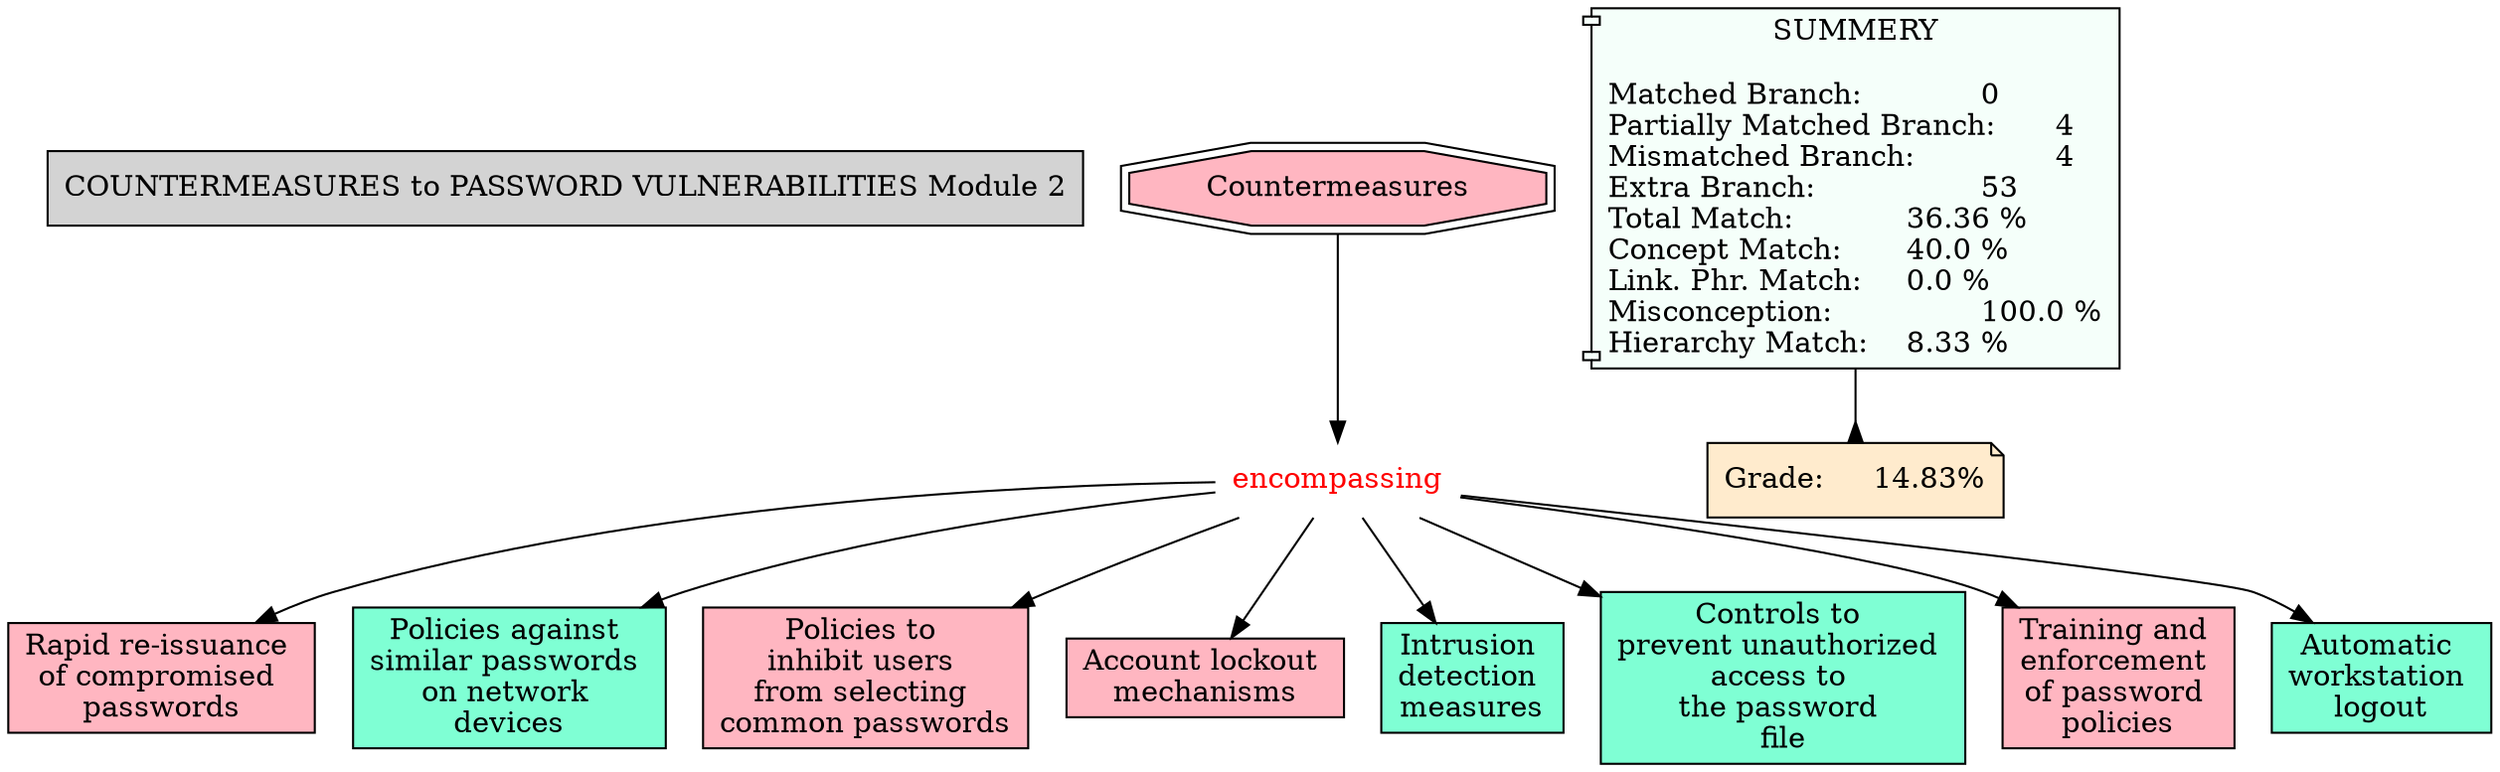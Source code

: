 // The Round Table
digraph {
	"1S3Z90K5X-26G8BZY-J5L" [label="COUNTERMEASURES to PASSWORD VULNERABILITIES Module 2" Gsplines=true shape=rect style=filled]
	"1S40DQ8QP-1T4LYZ2-1JGY" [label=encompassing Gsplines=true fontcolor=red shape=none]
	"1S40DQ4VP-1269WLY-1JGM" [label="Rapid re-issuance 
of compromised 
passwords" Gsplines=true fillcolor="#FFB6C1" shape=rect style=filled]
	"1S40DQ8QP-1T4LYZ2-1JGY" -> "1S40DQ4VP-1269WLY-1JGM" [constraint=true]
	"1S40DQ8QP-1T4LYZ2-1JGY" [label=encompassing Gsplines=true fontcolor=red shape=none]
	"1S40DVS57-21KY9FD-1JQ1" [label="Policies against 
similar passwords 
on network 
devices" Gsplines=true fillcolor=aquamarine shape=rect style=filled]
	"1S40DQ8QP-1T4LYZ2-1JGY" -> "1S40DVS57-21KY9FD-1JQ1" [constraint=true]
	"1S40DQ8QP-1T4LYZ2-1JGY" [label=encompassing Gsplines=true fontcolor=red shape=none]
	"1S40DQL6W-2BR3M9K-1JHX" [label="Policies to 
inhibit users 
from selecting 
common passwords
" Gsplines=true fillcolor="#FFB6C1" shape=rect style=filled]
	"1S40DQ8QP-1T4LYZ2-1JGY" -> "1S40DQL6W-2BR3M9K-1JHX" [constraint=true]
	"1S40DQ8QP-1T4LYZ2-1JGY" [label=encompassing Gsplines=true fontcolor=red shape=none]
	"1S40DQHP5-9ZF2M4-1JHN" [label="Account lockout 
mechanisms" Gsplines=true fillcolor="#FFB6C1" shape=rect style=filled]
	"1S40DQ8QP-1T4LYZ2-1JGY" -> "1S40DQHP5-9ZF2M4-1JHN" [constraint=true]
	"1S40DQ8QP-1T4LYZ2-1JGY" [label=encompassing Gsplines=true fontcolor=red shape=none]
	"1S40DQ3HV-23GNC4N-1JGH" [label="Intrusion 
detection 
measures" Gsplines=true fillcolor=aquamarine shape=rect style=filled]
	"1S40DQ8QP-1T4LYZ2-1JGY" -> "1S40DQ3HV-23GNC4N-1JGH" [constraint=true]
	"1S40DQ8QP-1T4LYZ2-1JGY" [label=encompassing Gsplines=true fontcolor=red shape=none]
	"1S40DQ230-JRNTW9-1JGC" [label="Controls to 
prevent unauthorized 
access to 
the password 
file" Gsplines=true fillcolor=aquamarine shape=rect style=filled]
	"1S40DQ8QP-1T4LYZ2-1JGY" -> "1S40DQ230-JRNTW9-1JGC" [constraint=true]
	"1S40DQ8QP-1T4LYZ2-1JGY" [label=encompassing Gsplines=true fontcolor=red shape=none]
	"1S40DQK32-1Z0KFV7-1JHS" [label="Training and 
enforcement 
of password 
policies" Gsplines=true fillcolor="#FFB6C1" shape=rect style=filled]
	"1S40DQ8QP-1T4LYZ2-1JGY" -> "1S40DQK32-1Z0KFV7-1JHS" [constraint=true]
	"1S40C4Q1M-V4SHSR-1G4M" [label=Countermeasures Gsplines=true fillcolor="#FFB6C1" shape=doubleoctagon style=filled]
	"1S40DQ8QP-1T4LYZ2-1JGY" [label=encompassing Gsplines=true fontcolor=red shape=none]
	"1S40C4Q1M-V4SHSR-1G4M" -> "1S40DQ8QP-1T4LYZ2-1JGY" [constraint=true]
	"1S40DQ8QP-1T4LYZ2-1JGY" [label=encompassing Gsplines=true fontcolor=red shape=none]
	"1S40DVQQL-SLT82P-1JPX" [label="Automatic 
workstation 
logout" Gsplines=true fillcolor=aquamarine shape=rect style=filled]
	"1S40DQ8QP-1T4LYZ2-1JGY" -> "1S40DVQQL-SLT82P-1JPX" [constraint=true]
	Stat [label="SUMMERY

Matched Branch:		0\lPartially Matched Branch:	4\lMismatched Branch:		4\lExtra Branch:			53\lTotal Match:		36.36 %\lConcept Match:	40.0 %\lLink. Phr. Match:	0.0 %\lMisconception:		100.0 %\lHierarchy Match:	8.33 %\l" Gsplines=true fillcolor="#F5FFFA" shape=component style=filled]
	Grade [label="Grade:	14.83%" Gsplines=true fillcolor="#FFEBCD" shape=note style=filled]
	Stat -> Grade [arrowhead=inv color=black constraint=true]
}
